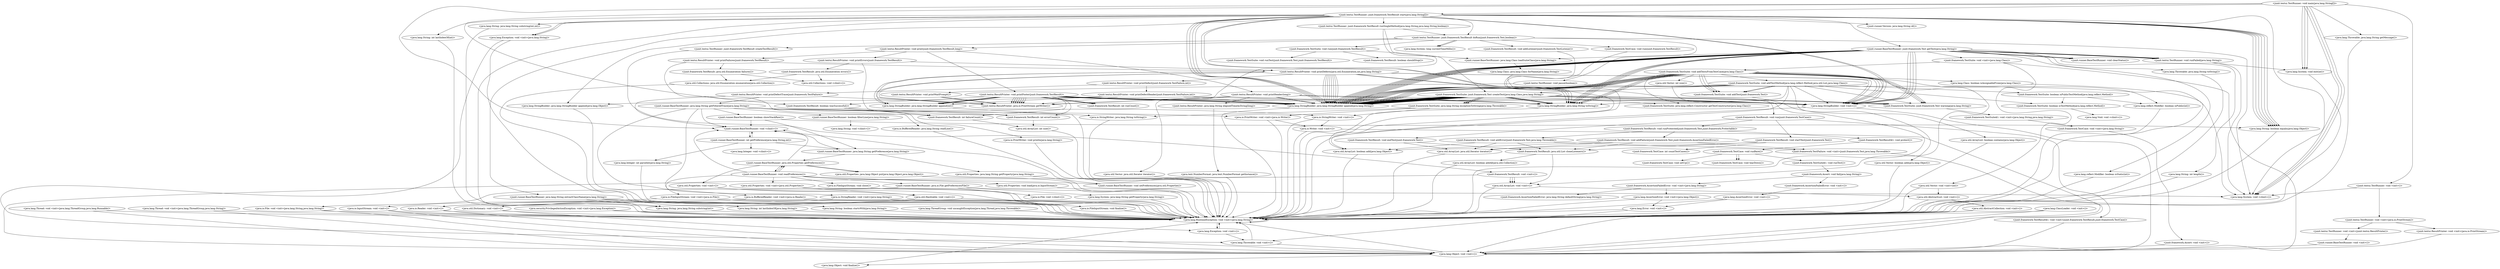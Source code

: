 digraph CallGraph {
"<junit.textui.TestRunner: void main(java.lang.String[])>" -> "<junit.runner.BaseTestRunner: void <clinit>()>";
"<junit.textui.TestRunner: void main(java.lang.String[])>" -> "<java.lang.System: void exit(int)>";
"<junit.textui.TestRunner: void main(java.lang.String[])>" -> "<java.lang.System: void exit(int)>";
"<junit.textui.TestRunner: void main(java.lang.String[])>" -> "<java.lang.System: void exit(int)>";
"<junit.textui.TestRunner: void main(java.lang.String[])>" -> "<junit.textui.TestRunner: void <init>()>";
"<junit.textui.TestRunner: void main(java.lang.String[])>" -> "<java.lang.System: void <clinit>()>";
"<junit.textui.TestRunner: void main(java.lang.String[])>" -> "<java.lang.System: void <clinit>()>";
"<junit.textui.TestRunner: void main(java.lang.String[])>" -> "<java.lang.System: void <clinit>()>";
"<junit.runner.BaseTestRunner: void <clinit>()>" -> "<junit.runner.BaseTestRunner: int getPreference(java.lang.String,int)>";
"<java.lang.ThreadGroup: void uncaughtException(java.lang.Thread,java.lang.Throwable)>" -> "<java.lang.RuntimeException: void <init>(java.lang.String)>";
"<java.lang.ClassLoader: void <init>()>" -> "<java.lang.Object: void <init>()>";
"<java.lang.ClassLoader: void <init>()>" -> "<java.lang.RuntimeException: void <init>(java.lang.String)>";
"<java.security.PrivilegedActionException: void <init>(java.lang.Exception)>" -> "<java.lang.Exception: void <init>()>";
"<java.security.PrivilegedActionException: void <init>(java.lang.Exception)>" -> "<java.lang.RuntimeException: void <init>(java.lang.String)>";
"<java.lang.Thread: void <init>(java.lang.ThreadGroup,java.lang.Runnable)>" -> "<java.lang.Object: void <init>()>";
"<java.lang.Thread: void <init>(java.lang.ThreadGroup,java.lang.Runnable)>" -> "<java.lang.RuntimeException: void <init>(java.lang.String)>";
"<java.lang.Thread: void <init>(java.lang.ThreadGroup,java.lang.String)>" -> "<java.lang.Object: void <init>()>";
"<java.lang.Thread: void <init>(java.lang.ThreadGroup,java.lang.String)>" -> "<java.lang.RuntimeException: void <init>(java.lang.String)>";
"<java.lang.System: void exit(int)>" -> "<java.lang.RuntimeException: void <init>(java.lang.String)>";
"<junit.textui.TestRunner: void <init>()>" -> "<java.lang.System: void <clinit>()>";
"<junit.textui.TestRunner: void <init>()>" -> "<junit.textui.TestRunner: void <init>(java.io.PrintStream)>";
"<junit.runner.BaseTestRunner: int getPreference(java.lang.String,int)>" -> "<junit.runner.BaseTestRunner: void <clinit>()>";
"<junit.runner.BaseTestRunner: int getPreference(java.lang.String,int)>" -> "<java.lang.Integer: int parseInt(java.lang.String)>";
"<junit.runner.BaseTestRunner: int getPreference(java.lang.String,int)>" -> "<junit.runner.BaseTestRunner: java.lang.String getPreference(java.lang.String)>";
"<junit.runner.BaseTestRunner: int getPreference(java.lang.String,int)>" -> "<java.lang.Integer: void <clinit>()>";
"<java.lang.RuntimeException: void <init>(java.lang.String)>" -> "<java.lang.Exception: void <init>()>";
"<java.lang.RuntimeException: void <init>(java.lang.String)>" -> "<java.lang.RuntimeException: void <init>(java.lang.String)>";
"<java.lang.Object: void <init>()>" -> "<java.lang.Object: void finalize()>";
"<java.lang.Object: void <init>()>" -> "<java.lang.RuntimeException: void <init>(java.lang.String)>";
"<java.lang.Exception: void <init>()>" -> "<java.lang.Throwable: void <init>()>";
"<java.lang.Exception: void <init>()>" -> "<java.lang.RuntimeException: void <init>(java.lang.String)>";
"<junit.textui.TestRunner: void <init>(java.io.PrintStream)>" -> "<junit.textui.ResultPrinter: void <init>(java.io.PrintStream)>";
"<junit.textui.TestRunner: void <init>(java.io.PrintStream)>" -> "<junit.textui.TestRunner: void <init>(junit.textui.ResultPrinter)>";
"<java.lang.Integer: int parseInt(java.lang.String)>" -> "<java.lang.RuntimeException: void <init>(java.lang.String)>";
"<junit.runner.BaseTestRunner: java.lang.String getPreference(java.lang.String)>" -> "<junit.runner.BaseTestRunner: void <clinit>()>";
"<junit.runner.BaseTestRunner: java.lang.String getPreference(java.lang.String)>" -> "<junit.runner.BaseTestRunner: java.util.Properties getPreferences()>";
"<java.lang.Object: void finalize()>" -> "<java.lang.RuntimeException: void <init>(java.lang.String)>";
"<java.lang.Throwable: void <init>()>" -> "<java.lang.Object: void <init>()>";
"<java.lang.Throwable: void <init>()>" -> "<java.lang.RuntimeException: void <init>(java.lang.String)>";
"<junit.textui.ResultPrinter: void <init>(java.io.PrintStream)>" -> "<java.lang.Object: void <init>()>";
"<junit.textui.TestRunner: void <init>(junit.textui.ResultPrinter)>" -> "<junit.runner.BaseTestRunner: void <init>()>";
"<junit.runner.BaseTestRunner: java.util.Properties getPreferences()>" -> "<junit.runner.BaseTestRunner: void <clinit>()>";
"<junit.runner.BaseTestRunner: java.util.Properties getPreferences()>" -> "<junit.runner.BaseTestRunner: void readPreferences()>";
"<junit.runner.BaseTestRunner: java.util.Properties getPreferences()>" -> "<java.util.Properties: void <init>()>";
"<junit.runner.BaseTestRunner: void <init>()>" -> "<java.lang.Object: void <init>()>";
"<junit.runner.BaseTestRunner: void readPreferences()>" -> "<junit.runner.BaseTestRunner: void <clinit>()>";
"<junit.runner.BaseTestRunner: void readPreferences()>" -> "<junit.runner.BaseTestRunner: java.util.Properties getPreferences()>";
"<junit.runner.BaseTestRunner: void readPreferences()>" -> "<junit.runner.BaseTestRunner: void setPreferences(java.util.Properties)>";
"<junit.runner.BaseTestRunner: void readPreferences()>" -> "<java.util.Properties: void <init>(java.util.Properties)>";
"<junit.runner.BaseTestRunner: void readPreferences()>" -> "<junit.runner.BaseTestRunner: java.util.Properties getPreferences()>";
"<junit.runner.BaseTestRunner: void readPreferences()>" -> "<java.io.FileInputStream: void <init>(java.io.File)>";
"<junit.runner.BaseTestRunner: void readPreferences()>" -> "<junit.runner.BaseTestRunner: java.io.File getPreferencesFile()>";
"<java.util.Properties: void <init>()>" -> "<java.util.Hashtable: void <init>()>";
"<java.util.Properties: void <init>()>" -> "<java.lang.RuntimeException: void <init>(java.lang.String)>";
"<junit.runner.BaseTestRunner: void setPreferences(java.util.Properties)>" -> "<junit.runner.BaseTestRunner: void <clinit>()>";
"<java.util.Properties: void <init>(java.util.Properties)>" -> "<java.util.Hashtable: void <init>()>";
"<java.util.Properties: void <init>(java.util.Properties)>" -> "<java.lang.RuntimeException: void <init>(java.lang.String)>";
"<java.io.FileInputStream: void <init>(java.io.File)>" -> "<java.io.FileInputStream: void finalize()>";
"<java.io.FileInputStream: void <init>(java.io.File)>" -> "<java.lang.RuntimeException: void <init>(java.lang.String)>";
"<java.io.FileInputStream: void <init>(java.io.File)>" -> "<java.io.InputStream: void <init>()>";
"<junit.runner.BaseTestRunner: java.io.File getPreferencesFile()>" -> "<java.lang.System: void <clinit>()>";
"<junit.runner.BaseTestRunner: java.io.File getPreferencesFile()>" -> "<java.io.File: void <init>(java.lang.String,java.lang.String)>";
"<junit.runner.BaseTestRunner: java.io.File getPreferencesFile()>" -> "<java.lang.System: java.lang.String getProperty(java.lang.String)>";
"<junit.runner.BaseTestRunner: java.io.File getPreferencesFile()>" -> "<java.io.File: void <clinit>()>";
"<java.util.Hashtable: void <init>()>" -> "<java.util.Dictionary: void <init>()>";
"<java.util.Hashtable: void <init>()>" -> "<java.lang.RuntimeException: void <init>(java.lang.String)>";
"<java.io.FileInputStream: void finalize()>" -> "<java.lang.RuntimeException: void <init>(java.lang.String)>";
"<java.io.InputStream: void <init>()>" -> "<java.lang.Object: void <init>()>";
"<java.io.InputStream: void <init>()>" -> "<java.lang.RuntimeException: void <init>(java.lang.String)>";
"<java.io.File: void <init>(java.lang.String,java.lang.String)>" -> "<java.lang.Object: void <init>()>";
"<java.io.File: void <init>(java.lang.String,java.lang.String)>" -> "<java.lang.RuntimeException: void <init>(java.lang.String)>";
"<java.lang.System: java.lang.String getProperty(java.lang.String)>" -> "<java.lang.RuntimeException: void <init>(java.lang.String)>";
"<java.util.Dictionary: void <init>()>" -> "<java.lang.Object: void <init>()>";
"<java.util.Dictionary: void <init>()>" -> "<java.lang.RuntimeException: void <init>(java.lang.String)>";
"<junit.runner.BaseTestRunner: void readPreferences()>" -> "<java.io.FileInputStream: void close()>";
"<java.io.FileInputStream: void close()>" -> "<java.lang.RuntimeException: void <init>(java.lang.String)>";
"<junit.runner.BaseTestRunner: void readPreferences()>" -> "<java.util.Properties: void load(java.io.InputStream)>";
"<java.util.Properties: void load(java.io.InputStream)>" -> "<java.lang.RuntimeException: void <init>(java.lang.String)>";
"<junit.runner.BaseTestRunner: java.util.Properties getPreferences()>" -> "<java.util.Properties: java.lang.Object put(java.lang.Object,java.lang.Object)>";
"<junit.runner.BaseTestRunner: java.util.Properties getPreferences()>" -> "<java.util.Properties: java.lang.Object put(java.lang.Object,java.lang.Object)>";
"<java.util.Properties: java.lang.Object put(java.lang.Object,java.lang.Object)>" -> "<java.lang.RuntimeException: void <init>(java.lang.String)>";
"<junit.runner.BaseTestRunner: java.lang.String getPreference(java.lang.String)>" -> "<java.util.Properties: java.lang.String getProperty(java.lang.String)>";
"<java.util.Properties: java.lang.String getProperty(java.lang.String)>" -> "<java.lang.RuntimeException: void <init>(java.lang.String)>";
"<junit.textui.TestRunner: void main(java.lang.String[])>" -> "<java.lang.Throwable: java.lang.String getMessage()>";
"<java.lang.Throwable: java.lang.String getMessage()>" -> "<java.lang.RuntimeException: void <init>(java.lang.String)>";
"<junit.textui.TestRunner: void main(java.lang.String[])>" -> "<junit.textui.TestRunner: junit.framework.TestResult start(java.lang.String[])>";
"<junit.textui.TestRunner: junit.framework.TestResult start(java.lang.String[])>" -> "<java.lang.System: void <clinit>()>";
"<junit.textui.TestRunner: junit.framework.TestResult start(java.lang.String[])>" -> "<java.lang.Exception: void <init>(java.lang.String)>";
"<junit.textui.TestRunner: junit.framework.TestResult start(java.lang.String[])>" -> "<java.lang.StringBuilder: void <init>()>";
"<junit.textui.TestRunner: junit.framework.TestResult start(java.lang.String[])>" -> "<java.lang.Exception: void <init>(java.lang.String)>";
"<junit.textui.TestRunner: junit.framework.TestResult start(java.lang.String[])>" -> "<junit.runner.Version: java.lang.String id()>";
"<junit.textui.TestRunner: junit.framework.TestResult start(java.lang.String[])>" -> "<java.lang.StringBuilder: void <init>()>";
"<java.lang.Exception: void <init>(java.lang.String)>" -> "<java.lang.Throwable: void <init>()>";
"<java.lang.Exception: void <init>(java.lang.String)>" -> "<java.lang.RuntimeException: void <init>(java.lang.String)>";
"<java.lang.StringBuilder: void <init>()>" -> "<java.lang.Object: void <init>()>";
"<java.lang.StringBuilder: void <init>()>" -> "<java.lang.RuntimeException: void <init>(java.lang.String)>";
"<junit.textui.TestRunner: junit.framework.TestResult start(java.lang.String[])>" -> "<java.lang.StringBuilder: java.lang.StringBuilder append(java.lang.String)>";
"<junit.textui.TestRunner: junit.framework.TestResult start(java.lang.String[])>" -> "<java.lang.StringBuilder: java.lang.StringBuilder append(java.lang.String)>";
"<junit.textui.TestRunner: junit.framework.TestResult start(java.lang.String[])>" -> "<java.lang.StringBuilder: java.lang.StringBuilder append(java.lang.String)>";
"<junit.textui.TestRunner: junit.framework.TestResult start(java.lang.String[])>" -> "<java.lang.StringBuilder: java.lang.String toString()>";
"<junit.textui.TestRunner: junit.framework.TestResult start(java.lang.String[])>" -> "<java.lang.StringBuilder: java.lang.StringBuilder append(java.lang.String)>";
"<junit.textui.TestRunner: junit.framework.TestResult start(java.lang.String[])>" -> "<java.lang.StringBuilder: java.lang.StringBuilder append(java.lang.Object)>";
"<junit.textui.TestRunner: junit.framework.TestResult start(java.lang.String[])>" -> "<java.lang.StringBuilder: java.lang.String toString()>";
"<java.lang.StringBuilder: java.lang.StringBuilder append(java.lang.String)>" -> "<java.lang.RuntimeException: void <init>(java.lang.String)>";
"<java.lang.StringBuilder: java.lang.String toString()>" -> "<java.lang.RuntimeException: void <init>(java.lang.String)>";
"<java.lang.StringBuilder: java.lang.StringBuilder append(java.lang.Object)>" -> "<java.lang.RuntimeException: void <init>(java.lang.String)>";
"<junit.textui.TestRunner: junit.framework.TestResult start(java.lang.String[])>" -> "<java.lang.String: boolean equals(java.lang.Object)>";
"<junit.textui.TestRunner: junit.framework.TestResult start(java.lang.String[])>" -> "<java.lang.String: boolean equals(java.lang.Object)>";
"<junit.textui.TestRunner: junit.framework.TestResult start(java.lang.String[])>" -> "<java.lang.String: boolean equals(java.lang.Object)>";
"<junit.textui.TestRunner: junit.framework.TestResult start(java.lang.String[])>" -> "<java.lang.String: boolean equals(java.lang.Object)>";
"<java.lang.String: boolean equals(java.lang.Object)>" -> "<java.lang.RuntimeException: void <init>(java.lang.String)>";
"<junit.textui.TestRunner: junit.framework.TestResult start(java.lang.String[])>" -> "<java.lang.String: int lastIndexOf(int)>";
"<junit.textui.TestRunner: junit.framework.TestResult start(java.lang.String[])>" -> "<java.lang.String: java.lang.String substring(int,int)>";
"<junit.textui.TestRunner: junit.framework.TestResult start(java.lang.String[])>" -> "<java.lang.String: java.lang.String substring(int)>";
"<junit.textui.TestRunner: junit.framework.TestResult start(java.lang.String[])>" -> "<java.lang.String: boolean equals(java.lang.Object)>";
"<java.lang.String: int lastIndexOf(int)>" -> "<java.lang.RuntimeException: void <init>(java.lang.String)>";
"<java.lang.String: java.lang.String substring(int,int)>" -> "<java.lang.RuntimeException: void <init>(java.lang.String)>";
"<java.lang.String: java.lang.String substring(int)>" -> "<java.lang.RuntimeException: void <init>(java.lang.String)>";
"<junit.textui.TestRunner: junit.framework.TestResult start(java.lang.String[])>" -> "<java.lang.String: boolean equals(java.lang.Object)>";
"<junit.textui.TestRunner: junit.framework.TestResult start(java.lang.String[])>" -> "<junit.runner.BaseTestRunner: java.lang.String extractClassName(java.lang.String)>";
"<junit.textui.TestRunner: junit.framework.TestResult start(java.lang.String[])>" -> "<junit.textui.TestRunner: junit.framework.TestResult runSingleMethod(java.lang.String,java.lang.String,boolean)>";
"<junit.textui.TestRunner: junit.framework.TestResult start(java.lang.String[])>" -> "<junit.runner.BaseTestRunner: junit.framework.Test getTest(java.lang.String)>";
"<junit.textui.TestRunner: junit.framework.TestResult start(java.lang.String[])>" -> "<junit.textui.TestRunner: junit.framework.TestResult doRun(junit.framework.Test,boolean)>";
"<junit.textui.TestRunner: junit.framework.TestResult runSingleMethod(java.lang.String,java.lang.String,boolean)>" -> "<junit.framework.TestSuite: junit.framework.Test createTest(java.lang.Class,java.lang.String)>";
"<junit.runner.BaseTestRunner: junit.framework.Test getTest(java.lang.String)>" -> "<java.lang.reflect.Modifier: boolean isStatic(int)>";
"<junit.runner.BaseTestRunner: junit.framework.Test getTest(java.lang.String)>" -> "<java.lang.StringBuilder: void <init>()>";
"<junit.runner.BaseTestRunner: junit.framework.Test getTest(java.lang.String)>" -> "<java.lang.StringBuilder: void <init>()>";
"<junit.runner.BaseTestRunner: junit.framework.Test getTest(java.lang.String)>" -> "<junit.framework.TestSuite: void <init>(java.lang.Class)>";
"<junit.runner.BaseTestRunner: junit.framework.Test getTest(java.lang.String)>" -> "<java.lang.StringBuilder: void <init>()>";
"<junit.runner.BaseTestRunner: junit.framework.Test getTest(java.lang.String)>" -> "<java.lang.StringBuilder: void <init>()>";
"<junit.textui.TestRunner: junit.framework.TestResult doRun(junit.framework.Test,boolean)>" -> "<java.lang.System: void <clinit>()>";
"<junit.textui.TestRunner: junit.framework.TestResult doRun(junit.framework.Test,boolean)>" -> "<java.lang.System: long currentTimeMillis()>";
"<junit.textui.TestRunner: junit.framework.TestResult doRun(junit.framework.Test,boolean)>" -> "<java.lang.System: long currentTimeMillis()>";
"<junit.framework.TestSuite: junit.framework.Test createTest(java.lang.Class,java.lang.String)>" -> "<junit.framework.TestSuite: java.lang.reflect.Constructor getTestConstructor(java.lang.Class)>";
"<junit.framework.TestSuite: junit.framework.Test createTest(java.lang.Class,java.lang.String)>" -> "<junit.framework.TestSuite: junit.framework.Test warning(java.lang.String)>";
"<junit.framework.TestSuite: junit.framework.Test createTest(java.lang.Class,java.lang.String)>" -> "<junit.framework.TestSuite: java.lang.String exceptionToString(java.lang.Throwable)>";
"<junit.framework.TestSuite: junit.framework.Test createTest(java.lang.Class,java.lang.String)>" -> "<java.lang.StringBuilder: void <init>()>";
"<junit.framework.TestSuite: junit.framework.Test createTest(java.lang.Class,java.lang.String)>" -> "<junit.framework.TestSuite: junit.framework.Test warning(java.lang.String)>";
"<junit.framework.TestSuite: junit.framework.Test createTest(java.lang.Class,java.lang.String)>" -> "<junit.framework.TestSuite: java.lang.String exceptionToString(java.lang.Throwable)>";
"<junit.framework.TestSuite: junit.framework.Test createTest(java.lang.Class,java.lang.String)>" -> "<java.lang.StringBuilder: void <init>()>";
"<junit.framework.TestSuite: junit.framework.Test createTest(java.lang.Class,java.lang.String)>" -> "<junit.framework.TestSuite: junit.framework.Test warning(java.lang.String)>";
"<junit.framework.TestSuite: junit.framework.Test createTest(java.lang.Class,java.lang.String)>" -> "<junit.framework.TestSuite: java.lang.String exceptionToString(java.lang.Throwable)>";
"<junit.framework.TestSuite: junit.framework.Test createTest(java.lang.Class,java.lang.String)>" -> "<java.lang.StringBuilder: void <init>()>";
"<junit.framework.TestSuite: junit.framework.Test createTest(java.lang.Class,java.lang.String)>" -> "<junit.framework.TestSuite: junit.framework.Test warning(java.lang.String)>";
"<junit.framework.TestSuite: junit.framework.Test createTest(java.lang.Class,java.lang.String)>" -> "<java.lang.StringBuilder: void <init>()>";
"<java.lang.reflect.Modifier: boolean isStatic(int)>" -> "<java.lang.RuntimeException: void <init>(java.lang.String)>";
"<junit.framework.TestSuite: void <init>(java.lang.Class)>" -> "<java.lang.Object: void <init>()>";
"<junit.framework.TestSuite: void <init>(java.lang.Class)>" -> "<junit.framework.TestSuite: void addTestsFromTestCase(java.lang.Class)>";
"<junit.framework.TestSuite: void <init>(java.lang.Class)>" -> "<java.util.Vector: void <init>(int)>";
"<junit.framework.TestSuite: junit.framework.Test warning(java.lang.String)>" -> "<junit.framework.TestSuite$1: void <init>(java.lang.String,java.lang.String)>";
"<junit.framework.TestSuite: java.lang.String exceptionToString(java.lang.Throwable)>" -> "<java.io.StringWriter: void <init>()>";
"<junit.framework.TestSuite: java.lang.String exceptionToString(java.lang.Throwable)>" -> "<java.io.PrintWriter: void <init>(java.io.Writer)>";
"<junit.framework.TestSuite: void addTestsFromTestCase(java.lang.Class)>" -> "<junit.framework.TestSuite: java.lang.reflect.Constructor getTestConstructor(java.lang.Class)>";
"<junit.framework.TestSuite: void addTestsFromTestCase(java.lang.Class)>" -> "<junit.framework.TestSuite: junit.framework.Test warning(java.lang.String)>";
"<junit.framework.TestSuite: void addTestsFromTestCase(java.lang.Class)>" -> "<java.lang.StringBuilder: void <init>()>";
"<junit.framework.TestSuite: void addTestsFromTestCase(java.lang.Class)>" -> "<junit.framework.TestSuite: void addTestMethod(java.lang.reflect.Method,java.util.List,java.lang.Class)>";
"<junit.framework.TestSuite: void addTestsFromTestCase(java.lang.Class)>" -> "<java.util.ArrayList: void <init>()>";
"<junit.framework.TestSuite: void addTestsFromTestCase(java.lang.Class)>" -> "<junit.framework.TestSuite: junit.framework.Test warning(java.lang.String)>";
"<junit.framework.TestSuite: void addTestsFromTestCase(java.lang.Class)>" -> "<java.lang.StringBuilder: void <init>()>";
"<junit.framework.TestSuite: void addTestsFromTestCase(java.lang.Class)>" -> "<junit.framework.TestSuite: junit.framework.Test warning(java.lang.String)>";
"<junit.framework.TestSuite: void addTestsFromTestCase(java.lang.Class)>" -> "<java.lang.StringBuilder: void <init>()>";
"<junit.framework.TestSuite: void addTestsFromTestCase(java.lang.Class)>" -> "<java.lang.reflect.Modifier: boolean isPublic(int)>";
"<java.util.Vector: void <init>(int)>" -> "<java.util.AbstractList: void <init>()>";
"<java.util.Vector: void <init>(int)>" -> "<java.lang.RuntimeException: void <init>(java.lang.String)>";
"<junit.framework.TestSuite$1: void <init>(java.lang.String,java.lang.String)>" -> "<junit.framework.TestCase: void <init>(java.lang.String)>";
"<java.io.StringWriter: void <init>()>" -> "<java.io.Writer: void <init>()>";
"<java.io.StringWriter: void <init>()>" -> "<java.lang.RuntimeException: void <init>(java.lang.String)>";
"<java.io.PrintWriter: void <init>(java.io.Writer)>" -> "<java.io.Writer: void <init>()>";
"<java.io.PrintWriter: void <init>(java.io.Writer)>" -> "<java.lang.RuntimeException: void <init>(java.lang.String)>";
"<junit.framework.TestSuite: void addTestMethod(java.lang.reflect.Method,java.util.List,java.lang.Class)>" -> "<junit.framework.TestSuite: boolean isPublicTestMethod(java.lang.reflect.Method)>";
"<junit.framework.TestSuite: void addTestMethod(java.lang.reflect.Method,java.util.List,java.lang.Class)>" -> "<junit.framework.TestSuite: junit.framework.Test createTest(java.lang.Class,java.lang.String)>";
"<junit.framework.TestSuite: void addTestMethod(java.lang.reflect.Method,java.util.List,java.lang.Class)>" -> "<junit.framework.TestSuite: junit.framework.Test warning(java.lang.String)>";
"<junit.framework.TestSuite: void addTestMethod(java.lang.reflect.Method,java.util.List,java.lang.Class)>" -> "<java.lang.StringBuilder: void <init>()>";
"<junit.framework.TestSuite: void addTestMethod(java.lang.reflect.Method,java.util.List,java.lang.Class)>" -> "<junit.framework.TestSuite: boolean isTestMethod(java.lang.reflect.Method)>";
"<java.util.ArrayList: void <init>()>" -> "<java.util.AbstractList: void <init>()>";
"<java.util.ArrayList: void <init>()>" -> "<java.lang.RuntimeException: void <init>(java.lang.String)>";
"<java.lang.reflect.Modifier: boolean isPublic(int)>" -> "<java.lang.RuntimeException: void <init>(java.lang.String)>";
"<java.util.AbstractList: void <init>()>" -> "<java.util.AbstractCollection: void <init>()>";
"<java.util.AbstractList: void <init>()>" -> "<java.lang.RuntimeException: void <init>(java.lang.String)>";
"<junit.framework.TestCase: void <init>(java.lang.String)>" -> "<junit.framework.Assert: void <init>()>";
"<java.io.Writer: void <init>()>" -> "<java.lang.Object: void <init>()>";
"<java.io.Writer: void <init>()>" -> "<java.lang.RuntimeException: void <init>(java.lang.String)>";
"<junit.framework.TestSuite: boolean isPublicTestMethod(java.lang.reflect.Method)>" -> "<junit.framework.TestSuite: boolean isTestMethod(java.lang.reflect.Method)>";
"<junit.framework.TestSuite: boolean isPublicTestMethod(java.lang.reflect.Method)>" -> "<java.lang.reflect.Modifier: boolean isPublic(int)>";
"<junit.framework.TestSuite: boolean isTestMethod(java.lang.reflect.Method)>" -> "<java.lang.Void: void <clinit>()>";
"<java.util.AbstractCollection: void <init>()>" -> "<java.lang.Object: void <init>()>";
"<java.util.AbstractCollection: void <init>()>" -> "<java.lang.RuntimeException: void <init>(java.lang.String)>";
"<junit.framework.Assert: void <init>()>" -> "<java.lang.Object: void <init>()>";
"<junit.framework.TestSuite: void addTestMethod(java.lang.reflect.Method,java.util.List,java.lang.Class)>" -> "<java.lang.StringBuilder: java.lang.StringBuilder append(java.lang.String)>";
"<junit.framework.TestSuite: void addTestMethod(java.lang.reflect.Method,java.util.List,java.lang.Class)>" -> "<java.lang.StringBuilder: java.lang.StringBuilder append(java.lang.String)>";
"<junit.framework.TestSuite: void addTestMethod(java.lang.reflect.Method,java.util.List,java.lang.Class)>" -> "<java.lang.StringBuilder: java.lang.StringBuilder append(java.lang.String)>";
"<junit.framework.TestSuite: void addTestMethod(java.lang.reflect.Method,java.util.List,java.lang.Class)>" -> "<java.lang.StringBuilder: java.lang.StringBuilder append(java.lang.String)>";
"<junit.framework.TestSuite: void addTestMethod(java.lang.reflect.Method,java.util.List,java.lang.Class)>" -> "<java.lang.StringBuilder: java.lang.StringBuilder append(java.lang.String)>";
"<junit.framework.TestSuite: void addTestMethod(java.lang.reflect.Method,java.util.List,java.lang.Class)>" -> "<java.lang.StringBuilder: java.lang.String toString()>";
"<junit.framework.TestSuite: void addTestMethod(java.lang.reflect.Method,java.util.List,java.lang.Class)>" -> "<java.util.ArrayList: boolean contains(java.lang.Object)>";
"<junit.framework.TestSuite: void addTestMethod(java.lang.reflect.Method,java.util.List,java.lang.Class)>" -> "<java.util.ArrayList: boolean add(java.lang.Object)>";
"<java.util.ArrayList: boolean contains(java.lang.Object)>" -> "<java.lang.RuntimeException: void <init>(java.lang.String)>";
"<java.util.ArrayList: boolean add(java.lang.Object)>" -> "<java.lang.RuntimeException: void <init>(java.lang.String)>";
"<junit.framework.TestSuite: void addTestsFromTestCase(java.lang.Class)>" -> "<java.lang.Class: boolean isAssignableFrom(java.lang.Class)>";
"<java.lang.Class: boolean isAssignableFrom(java.lang.Class)>" -> "<java.lang.RuntimeException: void <init>(java.lang.String)>";
"<junit.framework.TestSuite: void addTestsFromTestCase(java.lang.Class)>" -> "<java.lang.StringBuilder: java.lang.StringBuilder append(java.lang.String)>";
"<junit.framework.TestSuite: void addTestsFromTestCase(java.lang.Class)>" -> "<java.lang.StringBuilder: java.lang.StringBuilder append(java.lang.String)>";
"<junit.framework.TestSuite: void addTestsFromTestCase(java.lang.Class)>" -> "<java.lang.StringBuilder: java.lang.StringBuilder append(java.lang.String)>";
"<junit.framework.TestSuite: void addTestsFromTestCase(java.lang.Class)>" -> "<java.lang.StringBuilder: java.lang.String toString()>";
"<junit.framework.TestSuite: void addTestsFromTestCase(java.lang.Class)>" -> "<java.lang.StringBuilder: java.lang.StringBuilder append(java.lang.String)>";
"<junit.framework.TestSuite: void addTestsFromTestCase(java.lang.Class)>" -> "<java.lang.StringBuilder: java.lang.StringBuilder append(java.lang.String)>";
"<junit.framework.TestSuite: void addTestsFromTestCase(java.lang.Class)>" -> "<java.lang.StringBuilder: java.lang.StringBuilder append(java.lang.String)>";
"<junit.framework.TestSuite: void addTestsFromTestCase(java.lang.Class)>" -> "<java.lang.StringBuilder: java.lang.String toString()>";
"<junit.framework.TestSuite: void addTestsFromTestCase(java.lang.Class)>" -> "<java.lang.StringBuilder: java.lang.StringBuilder append(java.lang.String)>";
"<junit.framework.TestSuite: void addTestsFromTestCase(java.lang.Class)>" -> "<java.lang.StringBuilder: java.lang.StringBuilder append(java.lang.String)>";
"<junit.framework.TestSuite: void addTestsFromTestCase(java.lang.Class)>" -> "<java.lang.StringBuilder: java.lang.String toString()>";
"<junit.framework.TestSuite: java.lang.String exceptionToString(java.lang.Throwable)>" -> "<java.io.StringWriter: java.lang.String toString()>";
"<java.io.StringWriter: java.lang.String toString()>" -> "<java.lang.RuntimeException: void <init>(java.lang.String)>";
"<junit.framework.TestSuite: void addTestsFromTestCase(java.lang.Class)>" -> "<junit.framework.TestSuite: void addTest(junit.framework.Test)>";
"<junit.framework.TestSuite: void addTestsFromTestCase(java.lang.Class)>" -> "<junit.framework.TestSuite: void addTest(junit.framework.Test)>";
"<junit.framework.TestSuite: void addTestsFromTestCase(java.lang.Class)>" -> "<junit.framework.TestSuite: void addTest(junit.framework.Test)>";
"<junit.framework.TestSuite: void addTest(junit.framework.Test)>" -> "<java.util.Vector: boolean add(java.lang.Object)>";
"<java.util.Vector: boolean add(java.lang.Object)>" -> "<java.lang.RuntimeException: void <init>(java.lang.String)>";
"<junit.framework.TestSuite: void addTestMethod(java.lang.reflect.Method,java.util.List,java.lang.Class)>" -> "<junit.framework.TestSuite: void addTest(junit.framework.Test)>";
"<junit.framework.TestSuite: void addTestMethod(java.lang.reflect.Method,java.util.List,java.lang.Class)>" -> "<junit.framework.TestSuite: void addTest(junit.framework.Test)>";
"<junit.framework.TestSuite: void addTestsFromTestCase(java.lang.Class)>" -> "<java.util.Vector: int size()>";
"<java.util.Vector: int size()>" -> "<java.lang.RuntimeException: void <init>(java.lang.String)>";
"<junit.framework.TestSuite: junit.framework.Test createTest(java.lang.Class,java.lang.String)>" -> "<java.lang.StringBuilder: java.lang.StringBuilder append(java.lang.String)>";
"<junit.framework.TestSuite: junit.framework.Test createTest(java.lang.Class,java.lang.String)>" -> "<java.lang.StringBuilder: java.lang.StringBuilder append(java.lang.String)>";
"<junit.framework.TestSuite: junit.framework.Test createTest(java.lang.Class,java.lang.String)>" -> "<java.lang.StringBuilder: java.lang.StringBuilder append(java.lang.String)>";
"<junit.framework.TestSuite: junit.framework.Test createTest(java.lang.Class,java.lang.String)>" -> "<java.lang.StringBuilder: java.lang.String toString()>";
"<junit.framework.TestSuite: junit.framework.Test createTest(java.lang.Class,java.lang.String)>" -> "<java.lang.StringBuilder: java.lang.StringBuilder append(java.lang.String)>";
"<junit.framework.TestSuite: junit.framework.Test createTest(java.lang.Class,java.lang.String)>" -> "<java.lang.StringBuilder: java.lang.StringBuilder append(java.lang.String)>";
"<junit.framework.TestSuite: junit.framework.Test createTest(java.lang.Class,java.lang.String)>" -> "<java.lang.StringBuilder: java.lang.StringBuilder append(java.lang.String)>";
"<junit.framework.TestSuite: junit.framework.Test createTest(java.lang.Class,java.lang.String)>" -> "<java.lang.StringBuilder: java.lang.StringBuilder append(java.lang.String)>";
"<junit.framework.TestSuite: junit.framework.Test createTest(java.lang.Class,java.lang.String)>" -> "<java.lang.StringBuilder: java.lang.StringBuilder append(java.lang.String)>";
"<junit.framework.TestSuite: junit.framework.Test createTest(java.lang.Class,java.lang.String)>" -> "<java.lang.StringBuilder: java.lang.String toString()>";
"<junit.framework.TestSuite: junit.framework.Test createTest(java.lang.Class,java.lang.String)>" -> "<java.lang.StringBuilder: java.lang.StringBuilder append(java.lang.String)>";
"<junit.framework.TestSuite: junit.framework.Test createTest(java.lang.Class,java.lang.String)>" -> "<java.lang.StringBuilder: java.lang.StringBuilder append(java.lang.String)>";
"<junit.framework.TestSuite: junit.framework.Test createTest(java.lang.Class,java.lang.String)>" -> "<java.lang.StringBuilder: java.lang.StringBuilder append(java.lang.String)>";
"<junit.framework.TestSuite: junit.framework.Test createTest(java.lang.Class,java.lang.String)>" -> "<java.lang.StringBuilder: java.lang.StringBuilder append(java.lang.String)>";
"<junit.framework.TestSuite: junit.framework.Test createTest(java.lang.Class,java.lang.String)>" -> "<java.lang.StringBuilder: java.lang.StringBuilder append(java.lang.String)>";
"<junit.framework.TestSuite: junit.framework.Test createTest(java.lang.Class,java.lang.String)>" -> "<java.lang.StringBuilder: java.lang.String toString()>";
"<junit.framework.TestSuite: junit.framework.Test createTest(java.lang.Class,java.lang.String)>" -> "<java.lang.StringBuilder: java.lang.StringBuilder append(java.lang.String)>";
"<junit.framework.TestSuite: junit.framework.Test createTest(java.lang.Class,java.lang.String)>" -> "<java.lang.StringBuilder: java.lang.StringBuilder append(java.lang.String)>";
"<junit.framework.TestSuite: junit.framework.Test createTest(java.lang.Class,java.lang.String)>" -> "<java.lang.StringBuilder: java.lang.StringBuilder append(java.lang.String)>";
"<junit.framework.TestSuite: junit.framework.Test createTest(java.lang.Class,java.lang.String)>" -> "<java.lang.StringBuilder: java.lang.StringBuilder append(java.lang.String)>";
"<junit.framework.TestSuite: junit.framework.Test createTest(java.lang.Class,java.lang.String)>" -> "<java.lang.StringBuilder: java.lang.StringBuilder append(java.lang.String)>";
"<junit.framework.TestSuite: junit.framework.Test createTest(java.lang.Class,java.lang.String)>" -> "<java.lang.StringBuilder: java.lang.String toString()>";
"<junit.textui.TestRunner: junit.framework.TestResult doRun(junit.framework.Test,boolean)>" -> "<junit.framework.TestSuite: void run(junit.framework.TestResult)>";
"<junit.framework.TestSuite: void run(junit.framework.TestResult)>" -> "<junit.framework.TestSuite: void runTest(junit.framework.Test,junit.framework.TestResult)>";
"<junit.framework.TestSuite: void run(junit.framework.TestResult)>" -> "<java.util.Vector: java.util.Iterator iterator()>";
"<java.util.Vector: java.util.Iterator iterator()>" -> "<java.lang.RuntimeException: void <init>(java.lang.String)>";
"<junit.textui.TestRunner: junit.framework.TestResult doRun(junit.framework.Test,boolean)>" -> "<junit.textui.TestRunner: junit.framework.TestResult createTestResult()>";
"<junit.textui.TestRunner: junit.framework.TestResult doRun(junit.framework.Test,boolean)>" -> "<junit.textui.TestRunner: void pause(boolean)>";
"<junit.textui.TestRunner: junit.framework.TestResult createTestResult()>" -> "<junit.framework.TestResult: void <init>()>";
"<junit.textui.TestRunner: void pause(boolean)>" -> "<java.lang.System: void <clinit>()>";
"<junit.framework.TestResult: void <init>()>" -> "<java.lang.Object: void <init>()>";
"<junit.framework.TestResult: void <init>()>" -> "<java.util.ArrayList: void <init>()>";
"<junit.framework.TestResult: void <init>()>" -> "<java.util.ArrayList: void <init>()>";
"<junit.framework.TestResult: void <init>()>" -> "<java.util.ArrayList: void <init>()>";
"<junit.textui.TestRunner: junit.framework.TestResult doRun(junit.framework.Test,boolean)>" -> "<junit.framework.TestResult: void addListener(junit.framework.TestListener)>";
"<junit.framework.TestResult: void addListener(junit.framework.TestListener)>" -> "<java.util.ArrayList: boolean add(java.lang.Object)>";
"<junit.framework.TestSuite: void run(junit.framework.TestResult)>" -> "<junit.framework.TestResult: boolean shouldStop()>";
"<junit.runner.BaseTestRunner: junit.framework.Test getTest(java.lang.String)>" -> "<java.lang.Throwable: java.lang.String toString()>";
"<java.lang.Throwable: java.lang.String toString()>" -> "<java.lang.RuntimeException: void <init>(java.lang.String)>";
"<junit.runner.BaseTestRunner: junit.framework.Test getTest(java.lang.String)>" -> "<java.lang.StringBuilder: java.lang.StringBuilder append(java.lang.String)>";
"<junit.runner.BaseTestRunner: junit.framework.Test getTest(java.lang.String)>" -> "<java.lang.StringBuilder: java.lang.StringBuilder append(java.lang.String)>";
"<junit.runner.BaseTestRunner: junit.framework.Test getTest(java.lang.String)>" -> "<java.lang.StringBuilder: java.lang.StringBuilder append(java.lang.String)>";
"<junit.runner.BaseTestRunner: junit.framework.Test getTest(java.lang.String)>" -> "<java.lang.StringBuilder: java.lang.String toString()>";
"<junit.runner.BaseTestRunner: junit.framework.Test getTest(java.lang.String)>" -> "<java.lang.StringBuilder: java.lang.StringBuilder append(java.lang.String)>";
"<junit.runner.BaseTestRunner: junit.framework.Test getTest(java.lang.String)>" -> "<java.lang.StringBuilder: java.lang.StringBuilder append(java.lang.String)>";
"<junit.runner.BaseTestRunner: junit.framework.Test getTest(java.lang.String)>" -> "<java.lang.StringBuilder: java.lang.String toString()>";
"<junit.runner.BaseTestRunner: junit.framework.Test getTest(java.lang.String)>" -> "<java.lang.StringBuilder: java.lang.StringBuilder append(java.lang.String)>";
"<junit.runner.BaseTestRunner: junit.framework.Test getTest(java.lang.String)>" -> "<java.lang.StringBuilder: java.lang.StringBuilder append(java.lang.String)>";
"<junit.runner.BaseTestRunner: junit.framework.Test getTest(java.lang.String)>" -> "<java.lang.StringBuilder: java.lang.String toString()>";
"<junit.runner.BaseTestRunner: junit.framework.Test getTest(java.lang.String)>" -> "<java.lang.StringBuilder: java.lang.StringBuilder append(java.lang.String)>";
"<junit.runner.BaseTestRunner: junit.framework.Test getTest(java.lang.String)>" -> "<java.lang.StringBuilder: java.lang.StringBuilder append(java.lang.String)>";
"<junit.runner.BaseTestRunner: junit.framework.Test getTest(java.lang.String)>" -> "<java.lang.StringBuilder: java.lang.String toString()>";
"<junit.runner.BaseTestRunner: junit.framework.Test getTest(java.lang.String)>" -> "<java.lang.String: int length()>";
"<java.lang.String: int length()>" -> "<java.lang.RuntimeException: void <init>(java.lang.String)>";
"<junit.runner.BaseTestRunner: junit.framework.Test getTest(java.lang.String)>" -> "<junit.runner.BaseTestRunner: void clearStatus()>";
"<junit.runner.BaseTestRunner: junit.framework.Test getTest(java.lang.String)>" -> "<junit.runner.BaseTestRunner: java.lang.Class loadSuiteClass(java.lang.String)>";
"<junit.runner.BaseTestRunner: junit.framework.Test getTest(java.lang.String)>" -> "<junit.textui.TestRunner: void runFailed(java.lang.String)>";
"<junit.runner.BaseTestRunner: junit.framework.Test getTest(java.lang.String)>" -> "<junit.textui.TestRunner: void runFailed(java.lang.String)>";
"<junit.runner.BaseTestRunner: junit.framework.Test getTest(java.lang.String)>" -> "<junit.textui.TestRunner: void runFailed(java.lang.String)>";
"<junit.runner.BaseTestRunner: junit.framework.Test getTest(java.lang.String)>" -> "<junit.runner.BaseTestRunner: void clearStatus()>";
"<junit.runner.BaseTestRunner: junit.framework.Test getTest(java.lang.String)>" -> "<junit.runner.BaseTestRunner: void clearStatus()>";
"<junit.runner.BaseTestRunner: junit.framework.Test getTest(java.lang.String)>" -> "<junit.textui.TestRunner: void runFailed(java.lang.String)>";
"<junit.runner.BaseTestRunner: junit.framework.Test getTest(java.lang.String)>" -> "<junit.textui.TestRunner: void runFailed(java.lang.String)>";
"<junit.runner.BaseTestRunner: java.lang.Class loadSuiteClass(java.lang.String)>" -> "<java.lang.Class: java.lang.Class forName(java.lang.String)>";
"<junit.textui.TestRunner: void runFailed(java.lang.String)>" -> "<java.lang.System: void <clinit>()>";
"<junit.textui.TestRunner: void runFailed(java.lang.String)>" -> "<java.lang.System: void exit(int)>";
"<java.lang.Class: java.lang.Class forName(java.lang.String)>" -> "<java.lang.RuntimeException: void <init>(java.lang.String)>";
"<junit.textui.TestRunner: junit.framework.TestResult runSingleMethod(java.lang.String,java.lang.String,boolean)>" -> "<junit.runner.BaseTestRunner: java.lang.Class loadSuiteClass(java.lang.String)>";
"<junit.textui.TestRunner: junit.framework.TestResult runSingleMethod(java.lang.String,java.lang.String,boolean)>" -> "<junit.textui.TestRunner: junit.framework.TestResult doRun(junit.framework.Test,boolean)>";
"<junit.textui.TestRunner: junit.framework.TestResult doRun(junit.framework.Test,boolean)>" -> "<junit.framework.TestCase: void run(junit.framework.TestResult)>";
"<junit.framework.TestCase: void run(junit.framework.TestResult)>" -> "<junit.framework.TestResult: void run(junit.framework.TestCase)>";
"<junit.framework.TestResult: void run(junit.framework.TestCase)>" -> "<junit.framework.TestResult$1: void <init>(junit.framework.TestResult,junit.framework.TestCase)>";
"<junit.framework.TestResult$1: void <init>(junit.framework.TestResult,junit.framework.TestCase)>" -> "<java.lang.Object: void <init>()>";
"<junit.framework.TestResult: void run(junit.framework.TestCase)>" -> "<junit.framework.TestResult: void startTest(junit.framework.Test)>";
"<junit.framework.TestResult: void run(junit.framework.TestCase)>" -> "<junit.framework.TestResult: void runProtected(junit.framework.Test,junit.framework.Protectable)>";
"<junit.framework.TestResult: void run(junit.framework.TestCase)>" -> "<junit.framework.TestResult: void endTest(junit.framework.Test)>";
"<junit.framework.TestResult: void startTest(junit.framework.Test)>" -> "<junit.framework.TestResult: java.util.List cloneListeners()>";
"<junit.framework.TestResult: void endTest(junit.framework.Test)>" -> "<junit.framework.TestResult: java.util.List cloneListeners()>";
"<junit.framework.TestResult: java.util.List cloneListeners()>" -> "<java.util.ArrayList: void <init>()>";
"<junit.framework.TestResult: void endTest(junit.framework.Test)>" -> "<java.util.ArrayList: java.util.Iterator iterator()>";
"<java.util.ArrayList: java.util.Iterator iterator()>" -> "<java.lang.RuntimeException: void <init>(java.lang.String)>";
"<junit.framework.TestResult: void startTest(junit.framework.Test)>" -> "<java.util.ArrayList: java.util.Iterator iterator()>";
"<junit.framework.TestResult: java.util.List cloneListeners()>" -> "<java.util.ArrayList: boolean addAll(java.util.Collection)>";
"<java.util.ArrayList: boolean addAll(java.util.Collection)>" -> "<java.lang.RuntimeException: void <init>(java.lang.String)>";
"<junit.framework.TestResult: void runProtected(junit.framework.Test,junit.framework.Protectable)>" -> "<junit.framework.TestResult$1: void protect()>";
"<junit.framework.TestResult: void runProtected(junit.framework.Test,junit.framework.Protectable)>" -> "<junit.framework.TestResult: void addFailure(junit.framework.Test,junit.framework.AssertionFailedError)>";
"<junit.framework.TestResult: void runProtected(junit.framework.Test,junit.framework.Protectable)>" -> "<junit.framework.TestResult: void addError(junit.framework.Test,java.lang.Throwable)>";
"<junit.framework.TestResult: void addFailure(junit.framework.Test,junit.framework.AssertionFailedError)>" -> "<junit.framework.TestFailure: void <init>(junit.framework.Test,java.lang.Throwable)>";
"<junit.framework.TestResult: void addFailure(junit.framework.Test,junit.framework.AssertionFailedError)>" -> "<junit.framework.TestResult: java.util.List cloneListeners()>";
"<junit.framework.TestResult: void addError(junit.framework.Test,java.lang.Throwable)>" -> "<junit.framework.TestFailure: void <init>(junit.framework.Test,java.lang.Throwable)>";
"<junit.framework.TestResult: void addError(junit.framework.Test,java.lang.Throwable)>" -> "<junit.framework.TestResult: java.util.List cloneListeners()>";
"<junit.framework.TestFailure: void <init>(junit.framework.Test,java.lang.Throwable)>" -> "<java.lang.Object: void <init>()>";
"<junit.framework.TestResult: void addError(junit.framework.Test,java.lang.Throwable)>" -> "<java.util.ArrayList: boolean add(java.lang.Object)>";
"<junit.framework.TestResult: void addError(junit.framework.Test,java.lang.Throwable)>" -> "<java.util.ArrayList: java.util.Iterator iterator()>";
"<junit.framework.TestResult: void addFailure(junit.framework.Test,junit.framework.AssertionFailedError)>" -> "<java.util.ArrayList: boolean add(java.lang.Object)>";
"<junit.framework.TestResult: void addFailure(junit.framework.Test,junit.framework.AssertionFailedError)>" -> "<java.util.ArrayList: java.util.Iterator iterator()>";
"<junit.framework.TestResult: void startTest(junit.framework.Test)>" -> "<junit.framework.TestCase: int countTestCases()>";
"<junit.runner.BaseTestRunner: java.lang.String extractClassName(java.lang.String)>" -> "<java.lang.String: boolean startsWith(java.lang.String)>";
"<junit.runner.BaseTestRunner: java.lang.String extractClassName(java.lang.String)>" -> "<java.lang.String: int lastIndexOf(java.lang.String)>";
"<junit.runner.BaseTestRunner: java.lang.String extractClassName(java.lang.String)>" -> "<java.lang.String: java.lang.String substring(int)>";
"<java.lang.String: boolean startsWith(java.lang.String)>" -> "<java.lang.RuntimeException: void <init>(java.lang.String)>";
"<java.lang.String: int lastIndexOf(java.lang.String)>" -> "<java.lang.RuntimeException: void <init>(java.lang.String)>";
"<junit.textui.TestRunner: void main(java.lang.String[])>" -> "<junit.framework.TestResult: boolean wasSuccessful()>";
"<junit.framework.TestResult: boolean wasSuccessful()>" -> "<junit.framework.TestResult: int failureCount()>";
"<junit.framework.TestResult: boolean wasSuccessful()>" -> "<junit.framework.TestResult: int errorCount()>";
"<junit.framework.TestResult: int errorCount()>" -> "<java.util.ArrayList: int size()>";
"<java.util.ArrayList: int size()>" -> "<java.lang.RuntimeException: void <init>(java.lang.String)>";
"<junit.framework.TestResult: int failureCount()>" -> "<java.util.ArrayList: int size()>";
"<junit.framework.TestResult$1: void protect()>" -> "<junit.framework.TestCase: void runBare()>";
"<junit.framework.TestCase: void runBare()>" -> "<junit.framework.TestCase: void setUp()>";
"<junit.framework.TestCase: void runBare()>" -> "<junit.framework.TestSuite$1: void runTest()>";
"<junit.framework.TestCase: void runBare()>" -> "<junit.framework.TestCase: void tearDown()>";
"<junit.framework.TestCase: void runBare()>" -> "<junit.framework.TestCase: void tearDown()>";
"<junit.framework.TestSuite$1: void runTest()>" -> "<junit.framework.Assert: void fail(java.lang.String)>";
"<junit.framework.Assert: void fail(java.lang.String)>" -> "<junit.framework.AssertionFailedError: void <init>()>";
"<junit.framework.Assert: void fail(java.lang.String)>" -> "<junit.framework.AssertionFailedError: void <init>(java.lang.String)>";
"<junit.framework.AssertionFailedError: void <init>()>" -> "<java.lang.AssertionError: void <init>()>";
"<junit.framework.AssertionFailedError: void <init>(java.lang.String)>" -> "<junit.framework.AssertionFailedError: java.lang.String defaultString(java.lang.String)>";
"<junit.framework.AssertionFailedError: void <init>(java.lang.String)>" -> "<java.lang.AssertionError: void <init>(java.lang.Object)>";
"<java.lang.AssertionError: void <init>()>" -> "<java.lang.Error: void <init>()>";
"<java.lang.AssertionError: void <init>()>" -> "<java.lang.RuntimeException: void <init>(java.lang.String)>";
"<java.lang.AssertionError: void <init>(java.lang.Object)>" -> "<java.lang.Error: void <init>()>";
"<java.lang.AssertionError: void <init>(java.lang.Object)>" -> "<java.lang.RuntimeException: void <init>(java.lang.String)>";
"<java.lang.Error: void <init>()>" -> "<java.lang.Throwable: void <init>()>";
"<java.lang.Error: void <init>()>" -> "<java.lang.RuntimeException: void <init>(java.lang.String)>";
"<junit.textui.TestRunner: void pause(boolean)>" -> "<junit.textui.ResultPrinter: void printWaitPrompt()>";
"<junit.textui.ResultPrinter: void printWaitPrompt()>" -> "<junit.textui.ResultPrinter: java.io.PrintStream getWriter()>";
"<junit.textui.ResultPrinter: void printWaitPrompt()>" -> "<junit.textui.ResultPrinter: java.io.PrintStream getWriter()>";
"<junit.textui.TestRunner: junit.framework.TestResult doRun(junit.framework.Test,boolean)>" -> "<junit.textui.ResultPrinter: void print(junit.framework.TestResult,long)>";
"<junit.textui.ResultPrinter: void print(junit.framework.TestResult,long)>" -> "<junit.textui.ResultPrinter: void printHeader(long)>";
"<junit.textui.ResultPrinter: void print(junit.framework.TestResult,long)>" -> "<junit.textui.ResultPrinter: void printErrors(junit.framework.TestResult)>";
"<junit.textui.ResultPrinter: void print(junit.framework.TestResult,long)>" -> "<junit.textui.ResultPrinter: void printFailures(junit.framework.TestResult)>";
"<junit.textui.ResultPrinter: void print(junit.framework.TestResult,long)>" -> "<junit.textui.ResultPrinter: void printFooter(junit.framework.TestResult)>";
"<junit.textui.ResultPrinter: void printHeader(long)>" -> "<java.lang.StringBuilder: void <init>()>";
"<junit.textui.ResultPrinter: void printFooter(junit.framework.TestResult)>" -> "<java.lang.StringBuilder: void <init>()>";
"<junit.textui.ResultPrinter: void printFooter(junit.framework.TestResult)>" -> "<java.lang.StringBuilder: void <init>()>";
"<junit.textui.ResultPrinter: void printFooter(junit.framework.TestResult)>" -> "<java.lang.StringBuilder: java.lang.StringBuilder append(java.lang.String)>";
"<junit.textui.ResultPrinter: void printFooter(junit.framework.TestResult)>" -> "<java.lang.StringBuilder: java.lang.StringBuilder append(int)>";
"<junit.textui.ResultPrinter: void printFooter(junit.framework.TestResult)>" -> "<java.lang.StringBuilder: java.lang.StringBuilder append(java.lang.String)>";
"<junit.textui.ResultPrinter: void printFooter(junit.framework.TestResult)>" -> "<java.lang.StringBuilder: java.lang.StringBuilder append(java.lang.String)>";
"<junit.textui.ResultPrinter: void printFooter(junit.framework.TestResult)>" -> "<java.lang.StringBuilder: java.lang.StringBuilder append(java.lang.String)>";
"<junit.textui.ResultPrinter: void printFooter(junit.framework.TestResult)>" -> "<java.lang.StringBuilder: java.lang.String toString()>";
"<junit.textui.ResultPrinter: void printFooter(junit.framework.TestResult)>" -> "<java.lang.StringBuilder: java.lang.StringBuilder append(java.lang.String)>";
"<junit.textui.ResultPrinter: void printFooter(junit.framework.TestResult)>" -> "<java.lang.StringBuilder: java.lang.StringBuilder append(int)>";
"<junit.textui.ResultPrinter: void printFooter(junit.framework.TestResult)>" -> "<java.lang.StringBuilder: java.lang.StringBuilder append(java.lang.String)>";
"<junit.textui.ResultPrinter: void printFooter(junit.framework.TestResult)>" -> "<java.lang.StringBuilder: java.lang.StringBuilder append(int)>";
"<junit.textui.ResultPrinter: void printFooter(junit.framework.TestResult)>" -> "<java.lang.StringBuilder: java.lang.StringBuilder append(java.lang.String)>";
"<junit.textui.ResultPrinter: void printFooter(junit.framework.TestResult)>" -> "<java.lang.StringBuilder: java.lang.StringBuilder append(int)>";
"<junit.textui.ResultPrinter: void printFooter(junit.framework.TestResult)>" -> "<java.lang.StringBuilder: java.lang.String toString()>";
"<java.lang.StringBuilder: java.lang.StringBuilder append(int)>" -> "<java.lang.RuntimeException: void <init>(java.lang.String)>";
"<junit.textui.ResultPrinter: void printFooter(junit.framework.TestResult)>" -> "<junit.framework.TestResult: boolean wasSuccessful()>";
"<junit.textui.ResultPrinter: void printFooter(junit.framework.TestResult)>" -> "<junit.framework.TestResult: int runCount()>";
"<junit.textui.ResultPrinter: void printFooter(junit.framework.TestResult)>" -> "<junit.framework.TestResult: int runCount()>";
"<junit.textui.ResultPrinter: void printFooter(junit.framework.TestResult)>" -> "<junit.framework.TestResult: int runCount()>";
"<junit.textui.ResultPrinter: void printFooter(junit.framework.TestResult)>" -> "<junit.framework.TestResult: int failureCount()>";
"<junit.textui.ResultPrinter: void printFooter(junit.framework.TestResult)>" -> "<junit.framework.TestResult: int errorCount()>";
"<junit.textui.ResultPrinter: void printFooter(junit.framework.TestResult)>" -> "<junit.textui.ResultPrinter: java.io.PrintStream getWriter()>";
"<junit.textui.ResultPrinter: void printFooter(junit.framework.TestResult)>" -> "<junit.textui.ResultPrinter: java.io.PrintStream getWriter()>";
"<junit.textui.ResultPrinter: void printFooter(junit.framework.TestResult)>" -> "<junit.textui.ResultPrinter: java.io.PrintStream getWriter()>";
"<junit.textui.ResultPrinter: void printFooter(junit.framework.TestResult)>" -> "<junit.textui.ResultPrinter: java.io.PrintStream getWriter()>";
"<junit.textui.ResultPrinter: void printFooter(junit.framework.TestResult)>" -> "<junit.textui.ResultPrinter: java.io.PrintStream getWriter()>";
"<junit.textui.ResultPrinter: void printFooter(junit.framework.TestResult)>" -> "<junit.textui.ResultPrinter: java.io.PrintStream getWriter()>";
"<junit.textui.ResultPrinter: void printFooter(junit.framework.TestResult)>" -> "<junit.textui.ResultPrinter: java.io.PrintStream getWriter()>";
"<junit.textui.ResultPrinter: void printFailures(junit.framework.TestResult)>" -> "<junit.framework.TestResult: java.util.Enumeration failures()>";
"<junit.textui.ResultPrinter: void printFailures(junit.framework.TestResult)>" -> "<junit.framework.TestResult: int failureCount()>";
"<junit.framework.TestResult: java.util.Enumeration failures()>" -> "<java.util.Collections: void <clinit>()>";
"<junit.framework.TestResult: java.util.Enumeration failures()>" -> "<java.util.Collections: java.util.Enumeration enumeration(java.util.Collection)>";
"<java.util.Collections: java.util.Enumeration enumeration(java.util.Collection)>" -> "<java.lang.RuntimeException: void <init>(java.lang.String)>";
"<junit.textui.ResultPrinter: void printFailures(junit.framework.TestResult)>" -> "<junit.textui.ResultPrinter: void printDefects(java.util.Enumeration,int,java.lang.String)>";
"<junit.textui.ResultPrinter: void printDefects(java.util.Enumeration,int,java.lang.String)>" -> "<java.lang.StringBuilder: void <init>()>";
"<junit.textui.ResultPrinter: void printDefects(java.util.Enumeration,int,java.lang.String)>" -> "<java.lang.StringBuilder: void <init>()>";
"<junit.textui.ResultPrinter: void printDefects(java.util.Enumeration,int,java.lang.String)>" -> "<java.lang.StringBuilder: java.lang.StringBuilder append(java.lang.String)>";
"<junit.textui.ResultPrinter: void printDefects(java.util.Enumeration,int,java.lang.String)>" -> "<java.lang.StringBuilder: java.lang.StringBuilder append(int)>";
"<junit.textui.ResultPrinter: void printDefects(java.util.Enumeration,int,java.lang.String)>" -> "<java.lang.StringBuilder: java.lang.StringBuilder append(java.lang.String)>";
"<junit.textui.ResultPrinter: void printDefects(java.util.Enumeration,int,java.lang.String)>" -> "<java.lang.StringBuilder: java.lang.StringBuilder append(java.lang.String)>";
"<junit.textui.ResultPrinter: void printDefects(java.util.Enumeration,int,java.lang.String)>" -> "<java.lang.StringBuilder: java.lang.StringBuilder append(java.lang.String)>";
"<junit.textui.ResultPrinter: void printDefects(java.util.Enumeration,int,java.lang.String)>" -> "<java.lang.StringBuilder: java.lang.String toString()>";
"<junit.textui.ResultPrinter: void printDefects(java.util.Enumeration,int,java.lang.String)>" -> "<java.lang.StringBuilder: java.lang.StringBuilder append(java.lang.String)>";
"<junit.textui.ResultPrinter: void printDefects(java.util.Enumeration,int,java.lang.String)>" -> "<java.lang.StringBuilder: java.lang.StringBuilder append(int)>";
"<junit.textui.ResultPrinter: void printDefects(java.util.Enumeration,int,java.lang.String)>" -> "<java.lang.StringBuilder: java.lang.StringBuilder append(java.lang.String)>";
"<junit.textui.ResultPrinter: void printDefects(java.util.Enumeration,int,java.lang.String)>" -> "<java.lang.StringBuilder: java.lang.StringBuilder append(java.lang.String)>";
"<junit.textui.ResultPrinter: void printDefects(java.util.Enumeration,int,java.lang.String)>" -> "<java.lang.StringBuilder: java.lang.StringBuilder append(java.lang.String)>";
"<junit.textui.ResultPrinter: void printDefects(java.util.Enumeration,int,java.lang.String)>" -> "<java.lang.StringBuilder: java.lang.String toString()>";
"<junit.textui.ResultPrinter: void printDefects(java.util.Enumeration,int,java.lang.String)>" -> "<junit.textui.ResultPrinter: java.io.PrintStream getWriter()>";
"<junit.textui.ResultPrinter: void printDefects(java.util.Enumeration,int,java.lang.String)>" -> "<junit.textui.ResultPrinter: void printDefect(junit.framework.TestFailure,int)>";
"<junit.textui.ResultPrinter: void printDefects(java.util.Enumeration,int,java.lang.String)>" -> "<junit.textui.ResultPrinter: java.io.PrintStream getWriter()>";
"<junit.textui.ResultPrinter: void printDefect(junit.framework.TestFailure,int)>" -> "<junit.textui.ResultPrinter: void printDefectHeader(junit.framework.TestFailure,int)>";
"<junit.textui.ResultPrinter: void printDefect(junit.framework.TestFailure,int)>" -> "<junit.textui.ResultPrinter: void printDefectTrace(junit.framework.TestFailure)>";
"<junit.textui.ResultPrinter: void printDefectHeader(junit.framework.TestFailure,int)>" -> "<java.lang.StringBuilder: void <init>()>";
"<junit.textui.ResultPrinter: void printDefectTrace(junit.framework.TestFailure)>" -> "<junit.runner.BaseTestRunner: void <clinit>()>";
"<junit.textui.ResultPrinter: void printDefectTrace(junit.framework.TestFailure)>" -> "<junit.runner.BaseTestRunner: java.lang.String getFilteredTrace(java.lang.String)>";
"<junit.runner.BaseTestRunner: java.lang.String getFilteredTrace(java.lang.String)>" -> "<junit.runner.BaseTestRunner: void <clinit>()>";
"<junit.runner.BaseTestRunner: java.lang.String getFilteredTrace(java.lang.String)>" -> "<junit.runner.BaseTestRunner: boolean filterLine(java.lang.String)>";
"<junit.runner.BaseTestRunner: java.lang.String getFilteredTrace(java.lang.String)>" -> "<java.io.BufferedReader: void <init>(java.io.Reader)>";
"<junit.runner.BaseTestRunner: java.lang.String getFilteredTrace(java.lang.String)>" -> "<java.io.StringReader: void <init>(java.lang.String)>";
"<junit.runner.BaseTestRunner: java.lang.String getFilteredTrace(java.lang.String)>" -> "<java.io.PrintWriter: void <init>(java.io.Writer)>";
"<junit.runner.BaseTestRunner: java.lang.String getFilteredTrace(java.lang.String)>" -> "<java.io.StringWriter: void <init>()>";
"<junit.runner.BaseTestRunner: java.lang.String getFilteredTrace(java.lang.String)>" -> "<junit.runner.BaseTestRunner: boolean showStackRaw()>";
"<junit.runner.BaseTestRunner: boolean filterLine(java.lang.String)>" -> "<java.lang.String: void <clinit>()>";
"<java.io.BufferedReader: void <init>(java.io.Reader)>" -> "<java.io.Reader: void <init>()>";
"<java.io.BufferedReader: void <init>(java.io.Reader)>" -> "<java.lang.RuntimeException: void <init>(java.lang.String)>";
"<java.io.StringReader: void <init>(java.lang.String)>" -> "<java.io.Reader: void <init>()>";
"<java.io.StringReader: void <init>(java.lang.String)>" -> "<java.lang.RuntimeException: void <init>(java.lang.String)>";
"<junit.runner.BaseTestRunner: boolean showStackRaw()>" -> "<junit.runner.BaseTestRunner: void <clinit>()>";
"<junit.runner.BaseTestRunner: boolean showStackRaw()>" -> "<junit.runner.BaseTestRunner: java.lang.String getPreference(java.lang.String)>";
"<java.io.Reader: void <init>()>" -> "<java.lang.Object: void <init>()>";
"<java.io.Reader: void <init>()>" -> "<java.lang.RuntimeException: void <init>(java.lang.String)>";
"<junit.runner.BaseTestRunner: boolean showStackRaw()>" -> "<java.lang.String: boolean equals(java.lang.Object)>";
"<junit.runner.BaseTestRunner: java.lang.String getFilteredTrace(java.lang.String)>" -> "<java.io.BufferedReader: java.lang.String readLine()>";
"<java.io.BufferedReader: java.lang.String readLine()>" -> "<java.lang.RuntimeException: void <init>(java.lang.String)>";
"<junit.runner.BaseTestRunner: java.lang.String getFilteredTrace(java.lang.String)>" -> "<java.io.PrintWriter: void println(java.lang.String)>";
"<java.io.PrintWriter: void println(java.lang.String)>" -> "<java.lang.RuntimeException: void <init>(java.lang.String)>";
"<junit.runner.BaseTestRunner: java.lang.String getFilteredTrace(java.lang.String)>" -> "<java.io.StringWriter: java.lang.String toString()>";
"<junit.textui.ResultPrinter: void printDefectTrace(junit.framework.TestFailure)>" -> "<junit.textui.ResultPrinter: java.io.PrintStream getWriter()>";
"<junit.textui.ResultPrinter: void printDefectHeader(junit.framework.TestFailure,int)>" -> "<java.lang.StringBuilder: java.lang.StringBuilder append(int)>";
"<junit.textui.ResultPrinter: void printDefectHeader(junit.framework.TestFailure,int)>" -> "<java.lang.StringBuilder: java.lang.StringBuilder append(java.lang.String)>";
"<junit.textui.ResultPrinter: void printDefectHeader(junit.framework.TestFailure,int)>" -> "<java.lang.StringBuilder: java.lang.StringBuilder append(java.lang.Object)>";
"<junit.textui.ResultPrinter: void printDefectHeader(junit.framework.TestFailure,int)>" -> "<java.lang.StringBuilder: java.lang.String toString()>";
"<junit.textui.ResultPrinter: void printDefectHeader(junit.framework.TestFailure,int)>" -> "<junit.textui.ResultPrinter: java.io.PrintStream getWriter()>";
"<junit.textui.ResultPrinter: void printErrors(junit.framework.TestResult)>" -> "<junit.framework.TestResult: java.util.Enumeration errors()>";
"<junit.textui.ResultPrinter: void printErrors(junit.framework.TestResult)>" -> "<junit.framework.TestResult: int errorCount()>";
"<junit.framework.TestResult: java.util.Enumeration errors()>" -> "<java.util.Collections: void <clinit>()>";
"<junit.framework.TestResult: java.util.Enumeration errors()>" -> "<java.util.Collections: java.util.Enumeration enumeration(java.util.Collection)>";
"<junit.textui.ResultPrinter: void printErrors(junit.framework.TestResult)>" -> "<junit.textui.ResultPrinter: void printDefects(java.util.Enumeration,int,java.lang.String)>";
"<junit.textui.ResultPrinter: void printHeader(long)>" -> "<java.lang.StringBuilder: java.lang.StringBuilder append(java.lang.String)>";
"<junit.textui.ResultPrinter: void printHeader(long)>" -> "<java.lang.StringBuilder: java.lang.StringBuilder append(java.lang.String)>";
"<junit.textui.ResultPrinter: void printHeader(long)>" -> "<java.lang.StringBuilder: java.lang.String toString()>";
"<junit.textui.ResultPrinter: void printHeader(long)>" -> "<junit.textui.ResultPrinter: java.io.PrintStream getWriter()>";
"<junit.textui.ResultPrinter: void printHeader(long)>" -> "<junit.textui.ResultPrinter: java.io.PrintStream getWriter()>";
"<junit.textui.ResultPrinter: void printHeader(long)>" -> "<junit.textui.ResultPrinter: java.lang.String elapsedTimeAsString(long)>";
"<junit.textui.ResultPrinter: java.lang.String elapsedTimeAsString(long)>" -> "<java.text.NumberFormat: java.text.NumberFormat getInstance()>";
"<java.text.NumberFormat: java.text.NumberFormat getInstance()>" -> "<java.lang.RuntimeException: void <init>(java.lang.String)>";
}
